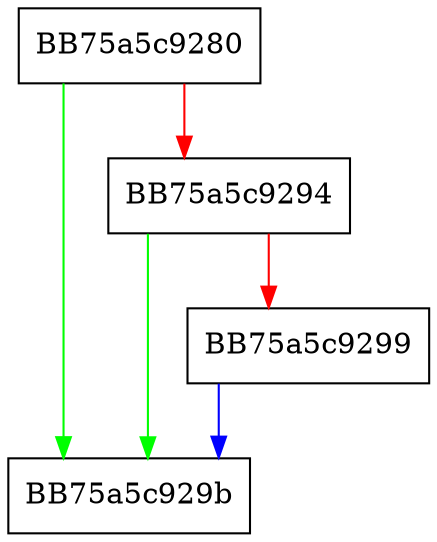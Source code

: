 digraph NeedsUpdate {
  node [shape="box"];
  graph [splines=ortho];
  BB75a5c9280 -> BB75a5c929b [color="green"];
  BB75a5c9280 -> BB75a5c9294 [color="red"];
  BB75a5c9294 -> BB75a5c929b [color="green"];
  BB75a5c9294 -> BB75a5c9299 [color="red"];
  BB75a5c9299 -> BB75a5c929b [color="blue"];
}